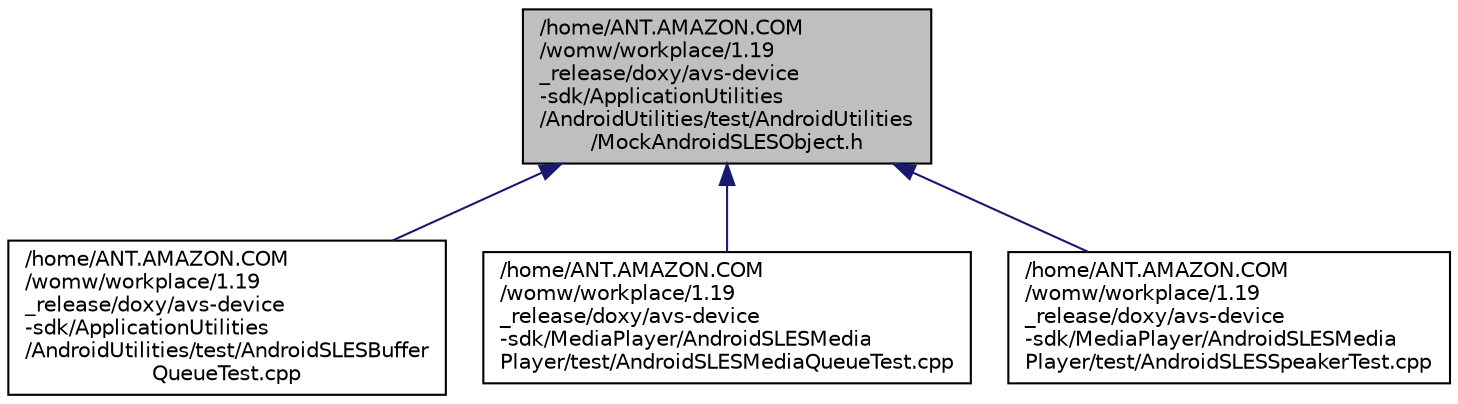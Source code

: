 digraph "/home/ANT.AMAZON.COM/womw/workplace/1.19_release/doxy/avs-device-sdk/ApplicationUtilities/AndroidUtilities/test/AndroidUtilities/MockAndroidSLESObject.h"
{
  edge [fontname="Helvetica",fontsize="10",labelfontname="Helvetica",labelfontsize="10"];
  node [fontname="Helvetica",fontsize="10",shape=record];
  Node4 [label="/home/ANT.AMAZON.COM\l/womw/workplace/1.19\l_release/doxy/avs-device\l-sdk/ApplicationUtilities\l/AndroidUtilities/test/AndroidUtilities\l/MockAndroidSLESObject.h",height=0.2,width=0.4,color="black", fillcolor="grey75", style="filled", fontcolor="black"];
  Node4 -> Node5 [dir="back",color="midnightblue",fontsize="10",style="solid",fontname="Helvetica"];
  Node5 [label="/home/ANT.AMAZON.COM\l/womw/workplace/1.19\l_release/doxy/avs-device\l-sdk/ApplicationUtilities\l/AndroidUtilities/test/AndroidSLESBuffer\lQueueTest.cpp",height=0.2,width=0.4,color="black", fillcolor="white", style="filled",URL="$_android_s_l_e_s_buffer_queue_test_8cpp.html"];
  Node4 -> Node6 [dir="back",color="midnightblue",fontsize="10",style="solid",fontname="Helvetica"];
  Node6 [label="/home/ANT.AMAZON.COM\l/womw/workplace/1.19\l_release/doxy/avs-device\l-sdk/MediaPlayer/AndroidSLESMedia\lPlayer/test/AndroidSLESMediaQueueTest.cpp",height=0.2,width=0.4,color="black", fillcolor="white", style="filled",URL="$_android_s_l_e_s_media_queue_test_8cpp.html"];
  Node4 -> Node7 [dir="back",color="midnightblue",fontsize="10",style="solid",fontname="Helvetica"];
  Node7 [label="/home/ANT.AMAZON.COM\l/womw/workplace/1.19\l_release/doxy/avs-device\l-sdk/MediaPlayer/AndroidSLESMedia\lPlayer/test/AndroidSLESSpeakerTest.cpp",height=0.2,width=0.4,color="black", fillcolor="white", style="filled",URL="$_android_s_l_e_s_speaker_test_8cpp.html"];
}

